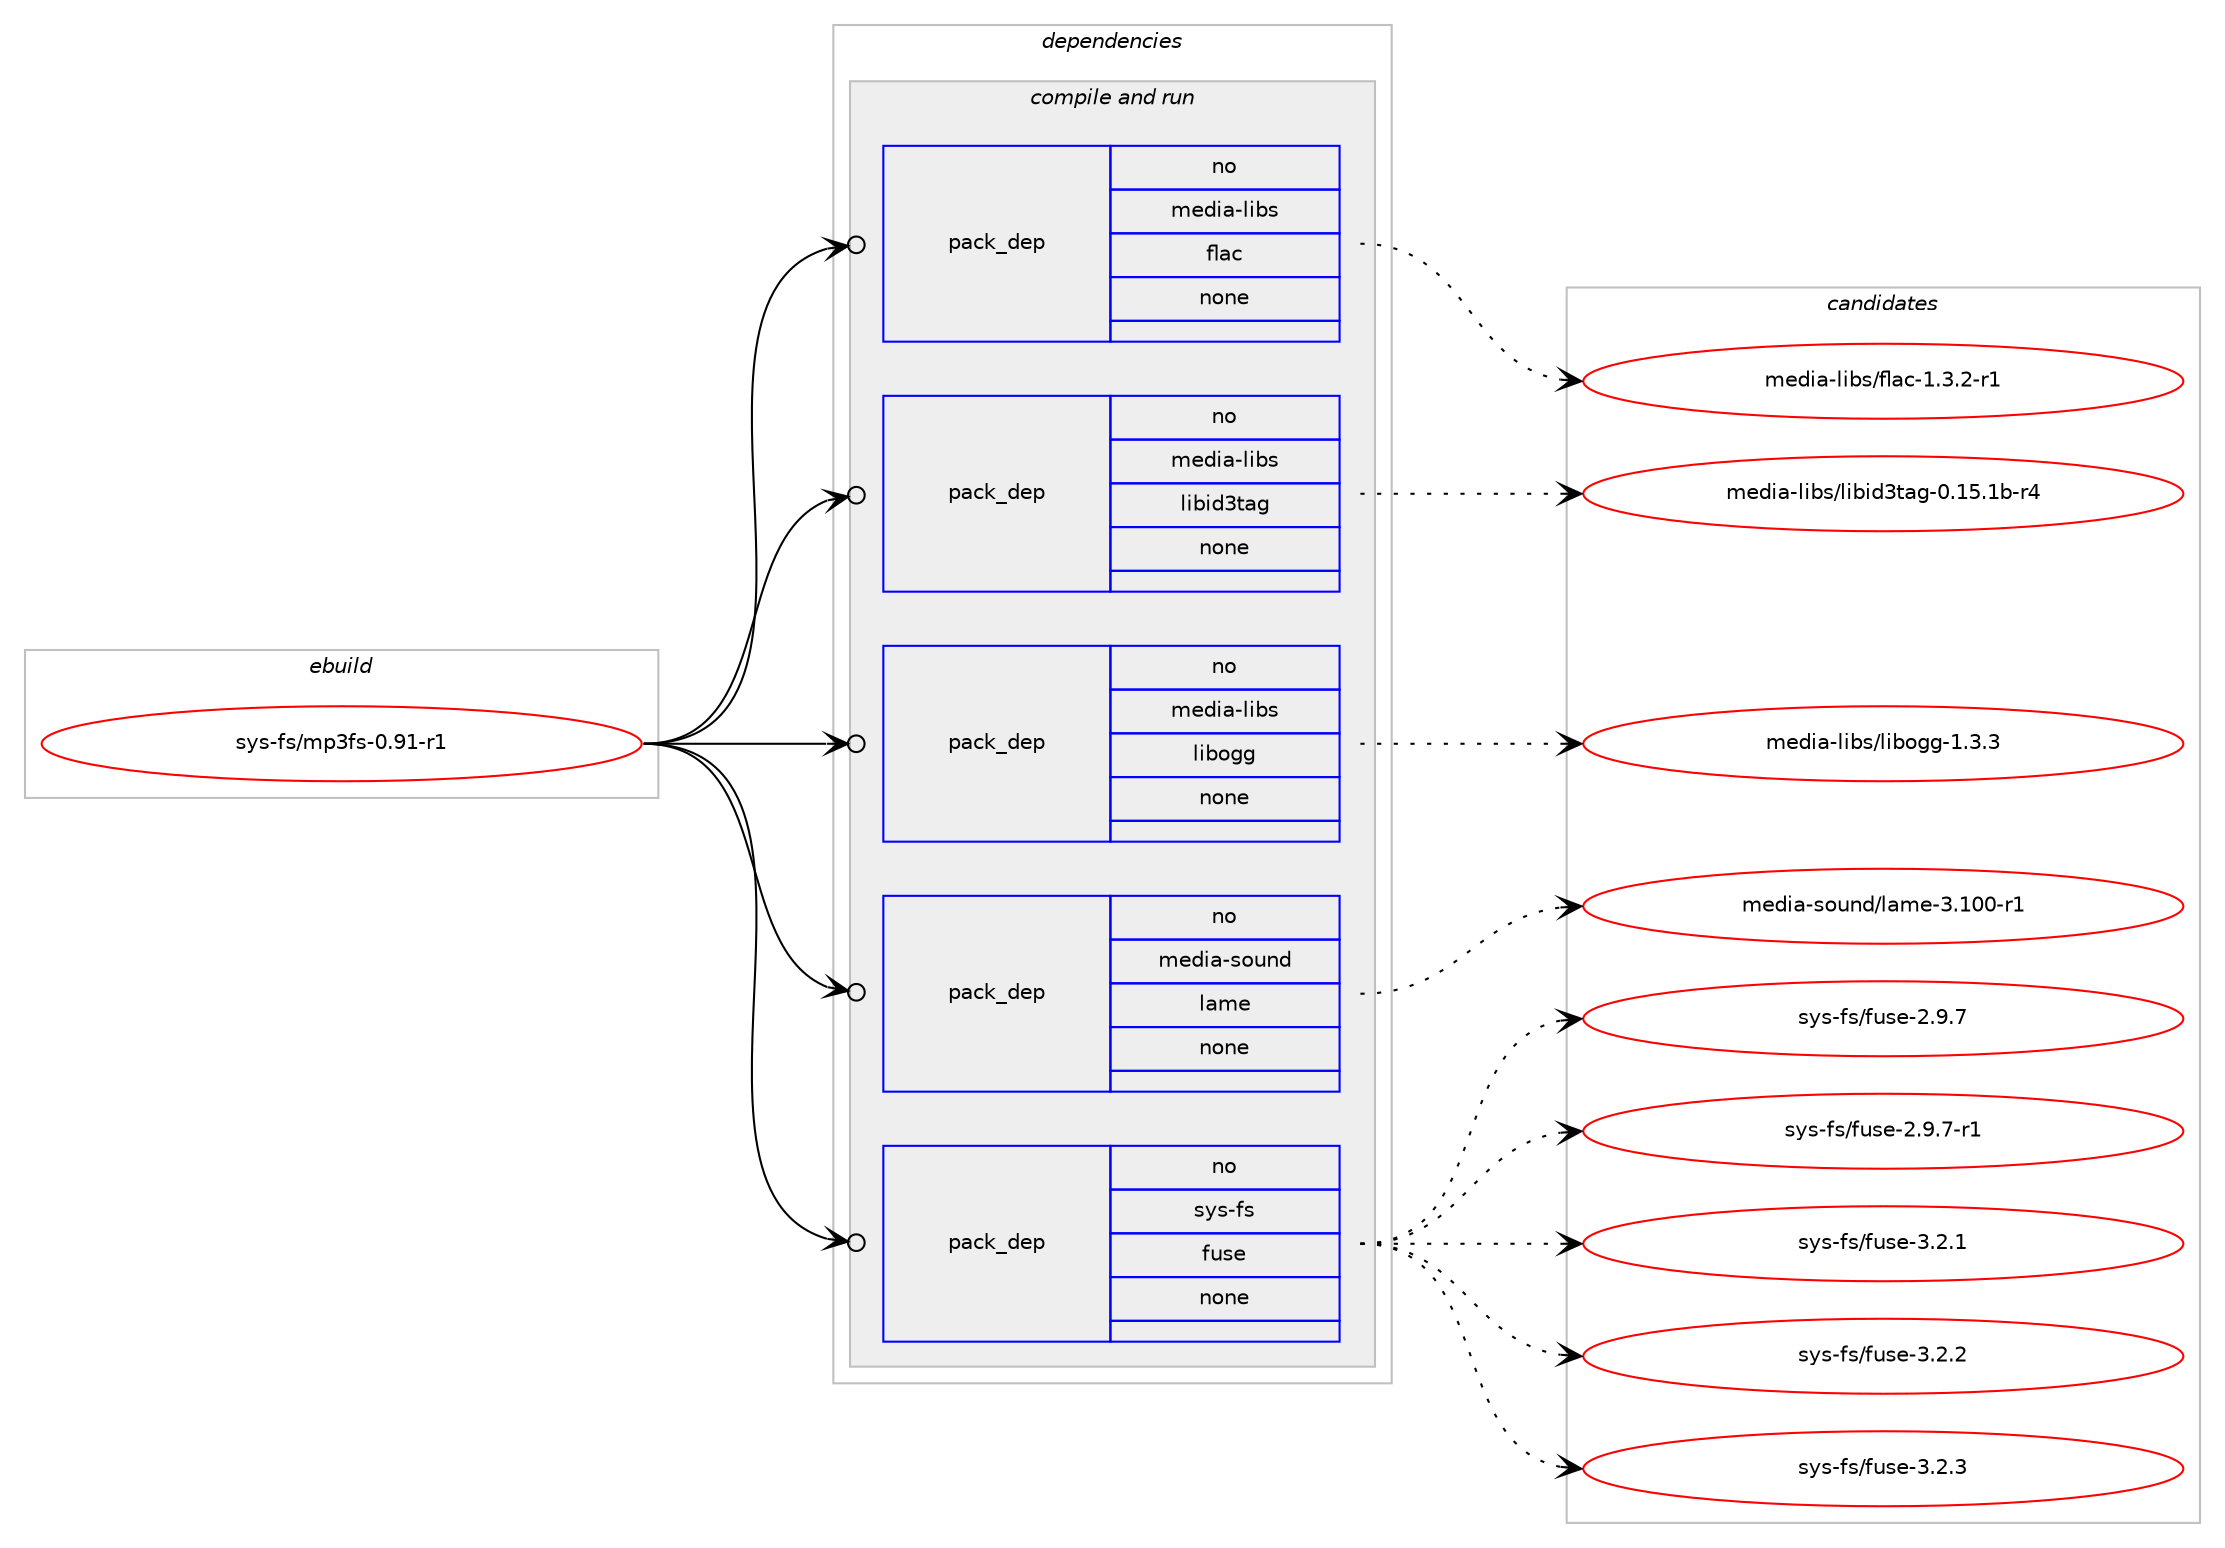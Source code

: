 digraph prolog {

# *************
# Graph options
# *************

newrank=true;
concentrate=true;
compound=true;
graph [rankdir=LR,fontname=Helvetica,fontsize=10,ranksep=1.5];#, ranksep=2.5, nodesep=0.2];
edge  [arrowhead=vee];
node  [fontname=Helvetica,fontsize=10];

# **********
# The ebuild
# **********

subgraph cluster_leftcol {
color=gray;
rank=same;
label=<<i>ebuild</i>>;
id [label="sys-fs/mp3fs-0.91-r1", color=red, width=4, href="../sys-fs/mp3fs-0.91-r1.svg"];
}

# ****************
# The dependencies
# ****************

subgraph cluster_midcol {
color=gray;
label=<<i>dependencies</i>>;
subgraph cluster_compile {
fillcolor="#eeeeee";
style=filled;
label=<<i>compile</i>>;
}
subgraph cluster_compileandrun {
fillcolor="#eeeeee";
style=filled;
label=<<i>compile and run</i>>;
subgraph pack3258 {
dependency4042 [label=<<TABLE BORDER="0" CELLBORDER="1" CELLSPACING="0" CELLPADDING="4" WIDTH="220"><TR><TD ROWSPAN="6" CELLPADDING="30">pack_dep</TD></TR><TR><TD WIDTH="110">no</TD></TR><TR><TD>media-libs</TD></TR><TR><TD>flac</TD></TR><TR><TD>none</TD></TR><TR><TD></TD></TR></TABLE>>, shape=none, color=blue];
}
id:e -> dependency4042:w [weight=20,style="solid",arrowhead="odotvee"];
subgraph pack3259 {
dependency4043 [label=<<TABLE BORDER="0" CELLBORDER="1" CELLSPACING="0" CELLPADDING="4" WIDTH="220"><TR><TD ROWSPAN="6" CELLPADDING="30">pack_dep</TD></TR><TR><TD WIDTH="110">no</TD></TR><TR><TD>media-libs</TD></TR><TR><TD>libid3tag</TD></TR><TR><TD>none</TD></TR><TR><TD></TD></TR></TABLE>>, shape=none, color=blue];
}
id:e -> dependency4043:w [weight=20,style="solid",arrowhead="odotvee"];
subgraph pack3260 {
dependency4044 [label=<<TABLE BORDER="0" CELLBORDER="1" CELLSPACING="0" CELLPADDING="4" WIDTH="220"><TR><TD ROWSPAN="6" CELLPADDING="30">pack_dep</TD></TR><TR><TD WIDTH="110">no</TD></TR><TR><TD>media-libs</TD></TR><TR><TD>libogg</TD></TR><TR><TD>none</TD></TR><TR><TD></TD></TR></TABLE>>, shape=none, color=blue];
}
id:e -> dependency4044:w [weight=20,style="solid",arrowhead="odotvee"];
subgraph pack3261 {
dependency4045 [label=<<TABLE BORDER="0" CELLBORDER="1" CELLSPACING="0" CELLPADDING="4" WIDTH="220"><TR><TD ROWSPAN="6" CELLPADDING="30">pack_dep</TD></TR><TR><TD WIDTH="110">no</TD></TR><TR><TD>media-sound</TD></TR><TR><TD>lame</TD></TR><TR><TD>none</TD></TR><TR><TD></TD></TR></TABLE>>, shape=none, color=blue];
}
id:e -> dependency4045:w [weight=20,style="solid",arrowhead="odotvee"];
subgraph pack3262 {
dependency4046 [label=<<TABLE BORDER="0" CELLBORDER="1" CELLSPACING="0" CELLPADDING="4" WIDTH="220"><TR><TD ROWSPAN="6" CELLPADDING="30">pack_dep</TD></TR><TR><TD WIDTH="110">no</TD></TR><TR><TD>sys-fs</TD></TR><TR><TD>fuse</TD></TR><TR><TD>none</TD></TR><TR><TD></TD></TR></TABLE>>, shape=none, color=blue];
}
id:e -> dependency4046:w [weight=20,style="solid",arrowhead="odotvee"];
}
subgraph cluster_run {
fillcolor="#eeeeee";
style=filled;
label=<<i>run</i>>;
}
}

# **************
# The candidates
# **************

subgraph cluster_choices {
rank=same;
color=gray;
label=<<i>candidates</i>>;

subgraph choice3258 {
color=black;
nodesep=1;
choice1091011001059745108105981154710210897994549465146504511449 [label="media-libs/flac-1.3.2-r1", color=red, width=4,href="../media-libs/flac-1.3.2-r1.svg"];
dependency4042:e -> choice1091011001059745108105981154710210897994549465146504511449:w [style=dotted,weight="100"];
}
subgraph choice3259 {
color=black;
nodesep=1;
choice1091011001059745108105981154710810598105100511169710345484649534649984511452 [label="media-libs/libid3tag-0.15.1b-r4", color=red, width=4,href="../media-libs/libid3tag-0.15.1b-r4.svg"];
dependency4043:e -> choice1091011001059745108105981154710810598105100511169710345484649534649984511452:w [style=dotted,weight="100"];
}
subgraph choice3260 {
color=black;
nodesep=1;
choice1091011001059745108105981154710810598111103103454946514651 [label="media-libs/libogg-1.3.3", color=red, width=4,href="../media-libs/libogg-1.3.3.svg"];
dependency4044:e -> choice1091011001059745108105981154710810598111103103454946514651:w [style=dotted,weight="100"];
}
subgraph choice3261 {
color=black;
nodesep=1;
choice109101100105974511511111711010047108971091014551464948484511449 [label="media-sound/lame-3.100-r1", color=red, width=4,href="../media-sound/lame-3.100-r1.svg"];
dependency4045:e -> choice109101100105974511511111711010047108971091014551464948484511449:w [style=dotted,weight="100"];
}
subgraph choice3262 {
color=black;
nodesep=1;
choice1151211154510211547102117115101455046574655 [label="sys-fs/fuse-2.9.7", color=red, width=4,href="../sys-fs/fuse-2.9.7.svg"];
choice11512111545102115471021171151014550465746554511449 [label="sys-fs/fuse-2.9.7-r1", color=red, width=4,href="../sys-fs/fuse-2.9.7-r1.svg"];
choice1151211154510211547102117115101455146504649 [label="sys-fs/fuse-3.2.1", color=red, width=4,href="../sys-fs/fuse-3.2.1.svg"];
choice1151211154510211547102117115101455146504650 [label="sys-fs/fuse-3.2.2", color=red, width=4,href="../sys-fs/fuse-3.2.2.svg"];
choice1151211154510211547102117115101455146504651 [label="sys-fs/fuse-3.2.3", color=red, width=4,href="../sys-fs/fuse-3.2.3.svg"];
dependency4046:e -> choice1151211154510211547102117115101455046574655:w [style=dotted,weight="100"];
dependency4046:e -> choice11512111545102115471021171151014550465746554511449:w [style=dotted,weight="100"];
dependency4046:e -> choice1151211154510211547102117115101455146504649:w [style=dotted,weight="100"];
dependency4046:e -> choice1151211154510211547102117115101455146504650:w [style=dotted,weight="100"];
dependency4046:e -> choice1151211154510211547102117115101455146504651:w [style=dotted,weight="100"];
}
}

}
